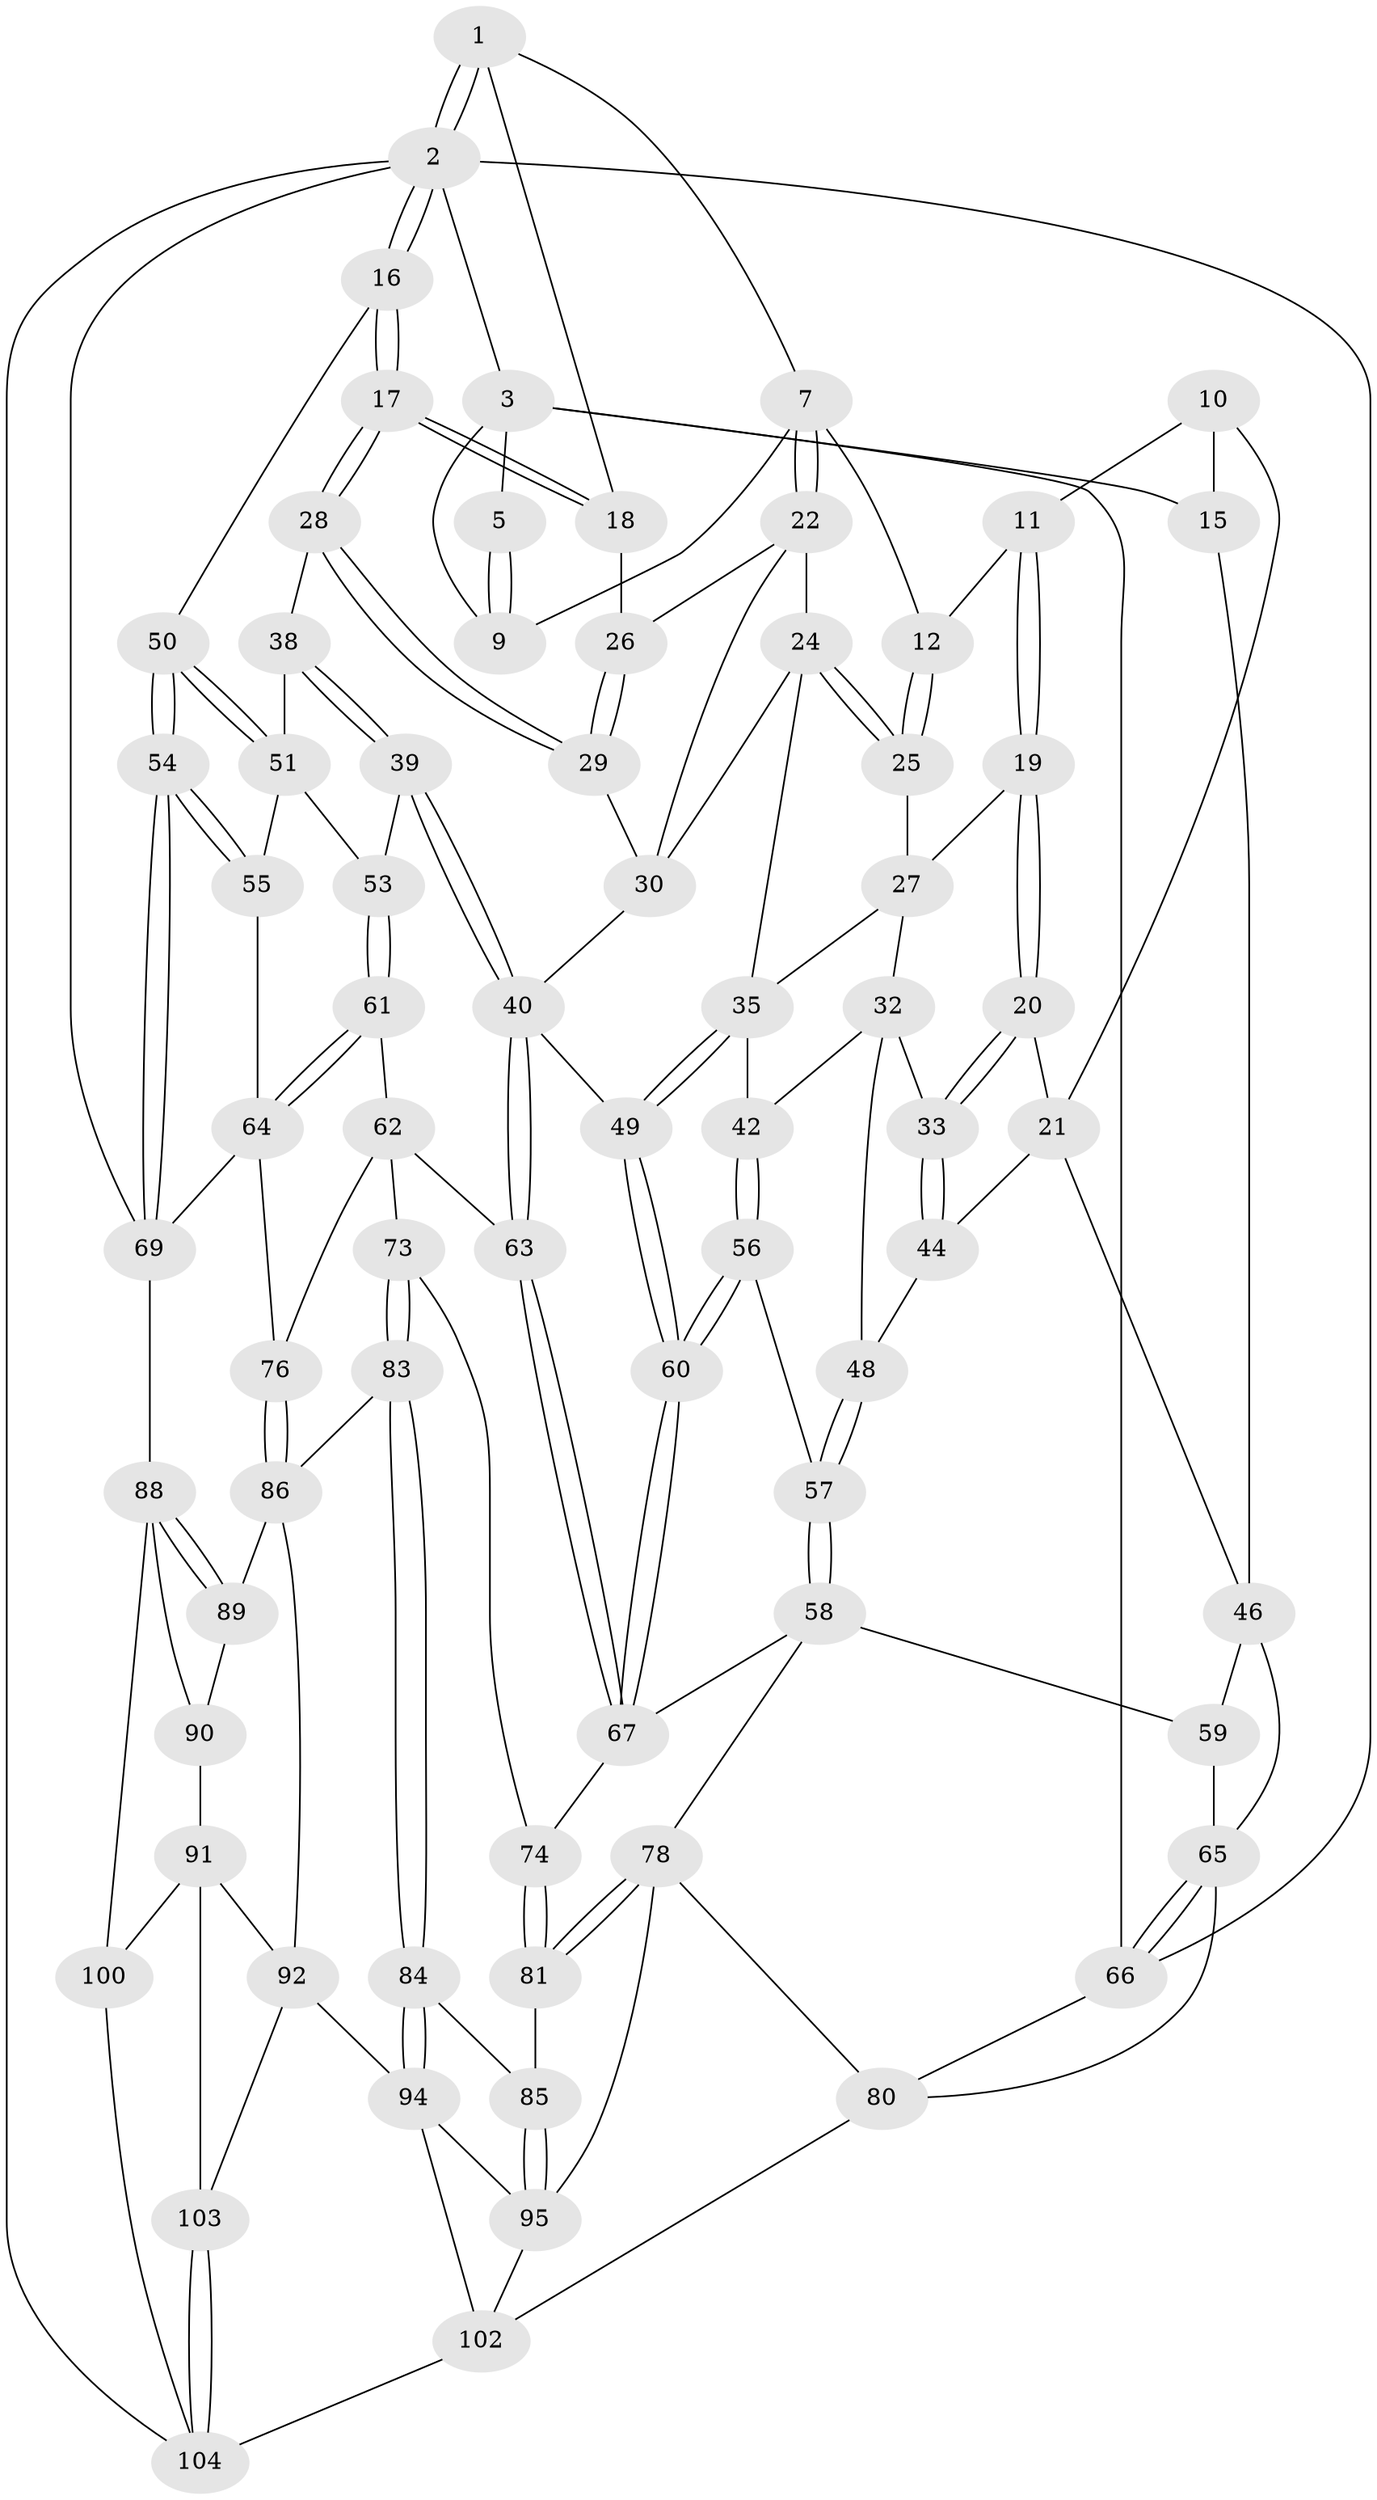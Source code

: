 // Generated by graph-tools (version 1.1) at 2025/24/03/03/25 07:24:40]
// undirected, 74 vertices, 169 edges
graph export_dot {
graph [start="1"]
  node [color=gray90,style=filled];
  1 [pos="+0.7983966607004466+0",super="+6"];
  2 [pos="+1+0",super="+68"];
  3 [pos="+0+0",super="+4"];
  5 [pos="+0.5007929443416635+0"];
  7 [pos="+0.5929965352751798+0.10242248802652663",super="+8"];
  9 [pos="+0.495362580549142+0",super="+13"];
  10 [pos="+0.3226227360126571+0.05163364572826001",super="+14"];
  11 [pos="+0.33669669223658427+0.1073900706854012"];
  12 [pos="+0.41730810096854376+0.11084967704388919"];
  15 [pos="+0+0"];
  16 [pos="+1+0.21943391259992406"];
  17 [pos="+1+0.20665019368164866"];
  18 [pos="+0.8267634768216918+0.09702163572107474"];
  19 [pos="+0.23077483123214282+0.15205821612377957"];
  20 [pos="+0.15234474045233096+0.16766191484408188"];
  21 [pos="+0.07779678032561134+0.13833023550814916",super="+45"];
  22 [pos="+0.6148934450846331+0.16252922860585847",super="+23"];
  24 [pos="+0.5321775738233897+0.23012882660251505",super="+34"];
  25 [pos="+0.42817898025585266+0.1880800024460173"];
  26 [pos="+0.8256501631103551+0.09843107881592995"];
  27 [pos="+0.40106090175322373+0.21942855431534075",super="+31"];
  28 [pos="+0.8112951372631321+0.2973440961965061"];
  29 [pos="+0.7857245436029748+0.2553223416166999"];
  30 [pos="+0.6678283866468528+0.25220100869535844",super="+37"];
  32 [pos="+0.31418833568084586+0.2888422546867448",super="+43"];
  33 [pos="+0.24712643861337538+0.2724635472166439"];
  35 [pos="+0.48973973440273877+0.38450208721786033",super="+36"];
  38 [pos="+0.8083199777722674+0.35886592464019695"];
  39 [pos="+0.7988022475134898+0.38084539730223055"];
  40 [pos="+0.6533703746380601+0.43155133866235035",super="+41"];
  42 [pos="+0.4623376506089531+0.3892399192013731"];
  44 [pos="+0.2288331364554496+0.41190278127931773"];
  46 [pos="+0.11793471382726951+0.4923205452464053",super="+47"];
  48 [pos="+0.31620711793564377+0.42681605648228477"];
  49 [pos="+0.5254488212080334+0.41452906541235257"];
  50 [pos="+1+0.26344797136819303"];
  51 [pos="+0.9991532114784311+0.36676253722085944",super="+52"];
  53 [pos="+0.8406707315259503+0.44426078709189304"];
  54 [pos="+1+0.6818947696505125"];
  55 [pos="+0.9574621582686668+0.5947890340134675"];
  56 [pos="+0.3647706069368219+0.527834331931249"];
  57 [pos="+0.34031582447705716+0.5272832030465996"];
  58 [pos="+0.2958447913921301+0.5670600050957174",super="+71"];
  59 [pos="+0.15627510016917154+0.5274817837739152"];
  60 [pos="+0.4771397005267198+0.5766863290227152"];
  61 [pos="+0.8427558390767975+0.5353164544622168"];
  62 [pos="+0.6749475284918519+0.5128828718633069",super="+72"];
  63 [pos="+0.6683866508553042+0.493128268014708"];
  64 [pos="+0.8754929262790162+0.5844457843629947",super="+75"];
  65 [pos="+0+0.8242129617297448",super="+77"];
  66 [pos="+0+1"];
  67 [pos="+0.47777628625628815+0.578336487666232",super="+70"];
  69 [pos="+1+0.8885358512240119",super="+82"];
  73 [pos="+0.5734459669363426+0.6474637082302027"];
  74 [pos="+0.48346745795780766+0.59697803082598"];
  76 [pos="+0.7712251659272753+0.6745387251437764"];
  78 [pos="+0.3078979045843583+0.7562921437013327",super="+79"];
  80 [pos="+0.21567102947921393+0.7622065728446694",super="+98"];
  81 [pos="+0.3776609923351452+0.7391019458756991"];
  83 [pos="+0.5762805763881652+0.6774692457886603"];
  84 [pos="+0.514635224359311+0.7824174380567902"];
  85 [pos="+0.49229423667867966+0.781953789884924"];
  86 [pos="+0.7696485784790699+0.6815965442067367",super="+87"];
  88 [pos="+0.9306655856606353+0.8512206557785742",super="+99"];
  89 [pos="+0.7946558707900239+0.7432828856278908"];
  90 [pos="+0.7335922643173699+0.8464705887184184"];
  91 [pos="+0.7116508613780407+0.8553370782024421",super="+101"];
  92 [pos="+0.6635248352425793+0.8426840399860347",super="+93"];
  94 [pos="+0.5908675126070367+0.8765977025021371",super="+97"];
  95 [pos="+0.43850954143740034+0.892189291368147",super="+96"];
  100 [pos="+0.7796667269796428+0.9585273376189218"];
  102 [pos="+0.23417087839855028+1",super="+105"];
  103 [pos="+0.6810503390869591+0.9692904498822243"];
  104 [pos="+0.7231792891943145+1",super="+106"];
  1 -- 2;
  1 -- 2;
  1 -- 18;
  1 -- 7;
  2 -- 3;
  2 -- 16;
  2 -- 16;
  2 -- 69;
  2 -- 66;
  2 -- 104;
  3 -- 15;
  3 -- 66;
  3 -- 5;
  3 -- 9;
  5 -- 9;
  5 -- 9;
  7 -- 22;
  7 -- 22;
  7 -- 9;
  7 -- 12;
  10 -- 11;
  10 -- 21;
  10 -- 15;
  11 -- 12;
  11 -- 19;
  11 -- 19;
  12 -- 25;
  12 -- 25;
  15 -- 46;
  16 -- 17;
  16 -- 17;
  16 -- 50;
  17 -- 18;
  17 -- 18;
  17 -- 28;
  17 -- 28;
  18 -- 26;
  19 -- 20;
  19 -- 20;
  19 -- 27;
  20 -- 21;
  20 -- 33;
  20 -- 33;
  21 -- 44;
  21 -- 46;
  22 -- 26;
  22 -- 24;
  22 -- 30;
  24 -- 25;
  24 -- 25;
  24 -- 35;
  24 -- 30;
  25 -- 27;
  26 -- 29;
  26 -- 29;
  27 -- 32;
  27 -- 35;
  28 -- 29;
  28 -- 29;
  28 -- 38;
  29 -- 30;
  30 -- 40;
  32 -- 33;
  32 -- 42;
  32 -- 48;
  33 -- 44;
  33 -- 44;
  35 -- 49;
  35 -- 49;
  35 -- 42;
  38 -- 39;
  38 -- 39;
  38 -- 51;
  39 -- 40;
  39 -- 40;
  39 -- 53;
  40 -- 63;
  40 -- 63;
  40 -- 49;
  42 -- 56;
  42 -- 56;
  44 -- 48;
  46 -- 59;
  46 -- 65;
  48 -- 57;
  48 -- 57;
  49 -- 60;
  49 -- 60;
  50 -- 51;
  50 -- 51;
  50 -- 54;
  50 -- 54;
  51 -- 53;
  51 -- 55;
  53 -- 61;
  53 -- 61;
  54 -- 55;
  54 -- 55;
  54 -- 69;
  54 -- 69;
  55 -- 64;
  56 -- 57;
  56 -- 60;
  56 -- 60;
  57 -- 58;
  57 -- 58;
  58 -- 59;
  58 -- 67;
  58 -- 78;
  59 -- 65;
  60 -- 67;
  60 -- 67;
  61 -- 62;
  61 -- 64;
  61 -- 64;
  62 -- 63;
  62 -- 73;
  62 -- 76;
  63 -- 67;
  63 -- 67;
  64 -- 76;
  64 -- 69;
  65 -- 66;
  65 -- 66;
  65 -- 80;
  66 -- 80;
  67 -- 74;
  69 -- 88;
  73 -- 74;
  73 -- 83;
  73 -- 83;
  74 -- 81;
  74 -- 81;
  76 -- 86;
  76 -- 86;
  78 -- 81;
  78 -- 81;
  78 -- 80;
  78 -- 95;
  80 -- 102;
  81 -- 85;
  83 -- 84;
  83 -- 84;
  83 -- 86;
  84 -- 85;
  84 -- 94;
  84 -- 94;
  85 -- 95;
  85 -- 95;
  86 -- 89;
  86 -- 92;
  88 -- 89;
  88 -- 89;
  88 -- 90;
  88 -- 100;
  89 -- 90;
  90 -- 91;
  91 -- 92;
  91 -- 100;
  91 -- 103;
  92 -- 94;
  92 -- 103;
  94 -- 95;
  94 -- 102;
  95 -- 102;
  100 -- 104;
  102 -- 104;
  103 -- 104;
  103 -- 104;
}
